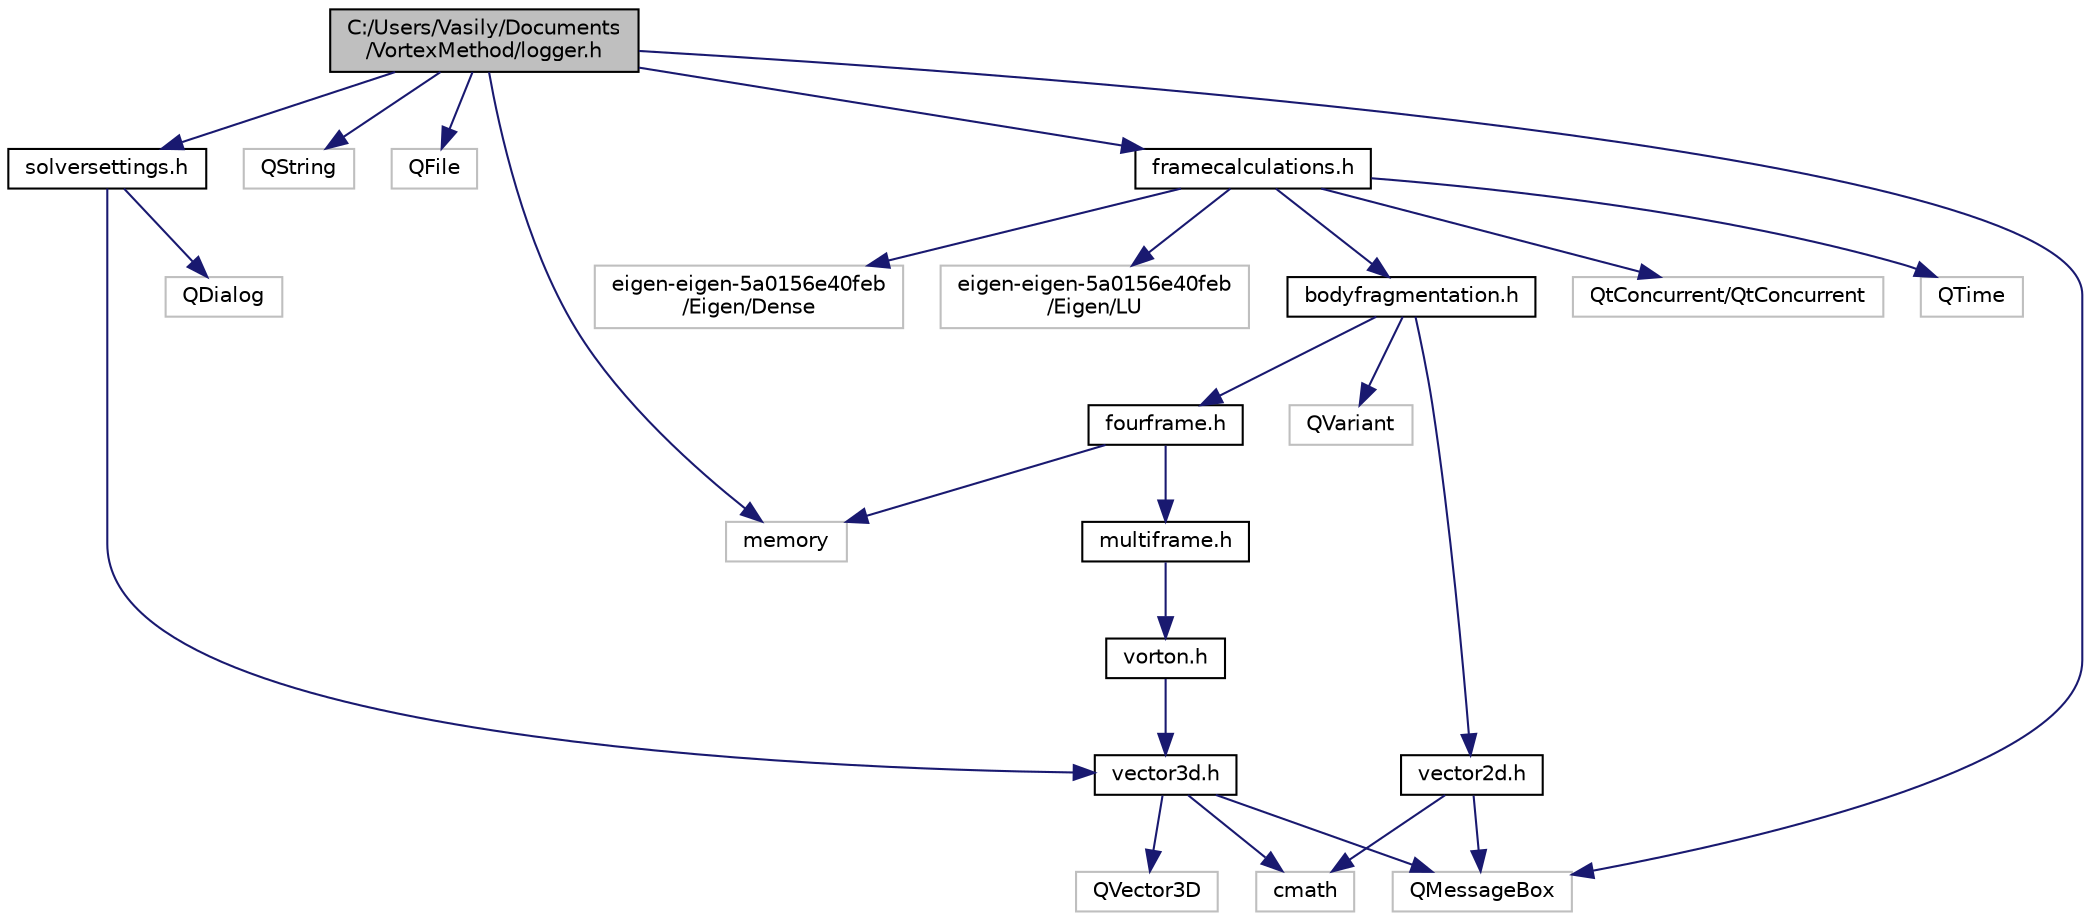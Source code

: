digraph "C:/Users/Vasily/Documents/VortexMethod/logger.h"
{
  edge [fontname="Helvetica",fontsize="10",labelfontname="Helvetica",labelfontsize="10"];
  node [fontname="Helvetica",fontsize="10",shape=record];
  Node0 [label="C:/Users/Vasily/Documents\l/VortexMethod/logger.h",height=0.2,width=0.4,color="black", fillcolor="grey75", style="filled", fontcolor="black"];
  Node0 -> Node1 [color="midnightblue",fontsize="10",style="solid"];
  Node1 [label="memory",height=0.2,width=0.4,color="grey75", fillcolor="white", style="filled"];
  Node0 -> Node2 [color="midnightblue",fontsize="10",style="solid"];
  Node2 [label="QString",height=0.2,width=0.4,color="grey75", fillcolor="white", style="filled"];
  Node0 -> Node3 [color="midnightblue",fontsize="10",style="solid"];
  Node3 [label="QFile",height=0.2,width=0.4,color="grey75", fillcolor="white", style="filled"];
  Node0 -> Node4 [color="midnightblue",fontsize="10",style="solid"];
  Node4 [label="framecalculations.h",height=0.2,width=0.4,color="black", fillcolor="white", style="filled",URL="$framecalculations_8h.html",tooltip="Заголовочный файл для описания классов, структур и перечислений для работы с рамками ..."];
  Node4 -> Node5 [color="midnightblue",fontsize="10",style="solid"];
  Node5 [label="QtConcurrent/QtConcurrent",height=0.2,width=0.4,color="grey75", fillcolor="white", style="filled"];
  Node4 -> Node6 [color="midnightblue",fontsize="10",style="solid"];
  Node6 [label="QTime",height=0.2,width=0.4,color="grey75", fillcolor="white", style="filled"];
  Node4 -> Node7 [color="midnightblue",fontsize="10",style="solid"];
  Node7 [label="eigen-eigen-5a0156e40feb\l/Eigen/Dense",height=0.2,width=0.4,color="grey75", fillcolor="white", style="filled"];
  Node4 -> Node8 [color="midnightblue",fontsize="10",style="solid"];
  Node8 [label="eigen-eigen-5a0156e40feb\l/Eigen/LU",height=0.2,width=0.4,color="grey75", fillcolor="white", style="filled"];
  Node4 -> Node9 [color="midnightblue",fontsize="10",style="solid"];
  Node9 [label="bodyfragmentation.h",height=0.2,width=0.4,color="black", fillcolor="white", style="filled",URL="$bodyfragmentation_8h.html",tooltip="Заголовочный файл для описания классов, структур и перечислений для разбиения исходного тела на рамки..."];
  Node9 -> Node10 [color="midnightblue",fontsize="10",style="solid"];
  Node10 [label="fourframe.h",height=0.2,width=0.4,color="black", fillcolor="white", style="filled",URL="$fourframe_8h_source.html"];
  Node10 -> Node11 [color="midnightblue",fontsize="10",style="solid"];
  Node11 [label="multiframe.h",height=0.2,width=0.4,color="black", fillcolor="white", style="filled",URL="$multiframe_8h_source.html"];
  Node11 -> Node12 [color="midnightblue",fontsize="10",style="solid"];
  Node12 [label="vorton.h",height=0.2,width=0.4,color="black", fillcolor="white", style="filled",URL="$vorton_8h_source.html"];
  Node12 -> Node13 [color="midnightblue",fontsize="10",style="solid"];
  Node13 [label="vector3d.h",height=0.2,width=0.4,color="black", fillcolor="white", style="filled",URL="$vector3d_8h_source.html"];
  Node13 -> Node14 [color="midnightblue",fontsize="10",style="solid"];
  Node14 [label="cmath",height=0.2,width=0.4,color="grey75", fillcolor="white", style="filled"];
  Node13 -> Node15 [color="midnightblue",fontsize="10",style="solid"];
  Node15 [label="QMessageBox",height=0.2,width=0.4,color="grey75", fillcolor="white", style="filled"];
  Node13 -> Node16 [color="midnightblue",fontsize="10",style="solid"];
  Node16 [label="QVector3D",height=0.2,width=0.4,color="grey75", fillcolor="white", style="filled"];
  Node10 -> Node1 [color="midnightblue",fontsize="10",style="solid"];
  Node9 -> Node17 [color="midnightblue",fontsize="10",style="solid"];
  Node17 [label="vector2d.h",height=0.2,width=0.4,color="black", fillcolor="white", style="filled",URL="$vector2d_8h_source.html"];
  Node17 -> Node15 [color="midnightblue",fontsize="10",style="solid"];
  Node17 -> Node14 [color="midnightblue",fontsize="10",style="solid"];
  Node9 -> Node18 [color="midnightblue",fontsize="10",style="solid"];
  Node18 [label="QVariant",height=0.2,width=0.4,color="grey75", fillcolor="white", style="filled"];
  Node0 -> Node15 [color="midnightblue",fontsize="10",style="solid"];
  Node0 -> Node19 [color="midnightblue",fontsize="10",style="solid"];
  Node19 [label="solversettings.h",height=0.2,width=0.4,color="black", fillcolor="white", style="filled",URL="$solversettings_8h_source.html"];
  Node19 -> Node20 [color="midnightblue",fontsize="10",style="solid"];
  Node20 [label="QDialog",height=0.2,width=0.4,color="grey75", fillcolor="white", style="filled"];
  Node19 -> Node13 [color="midnightblue",fontsize="10",style="solid"];
}
